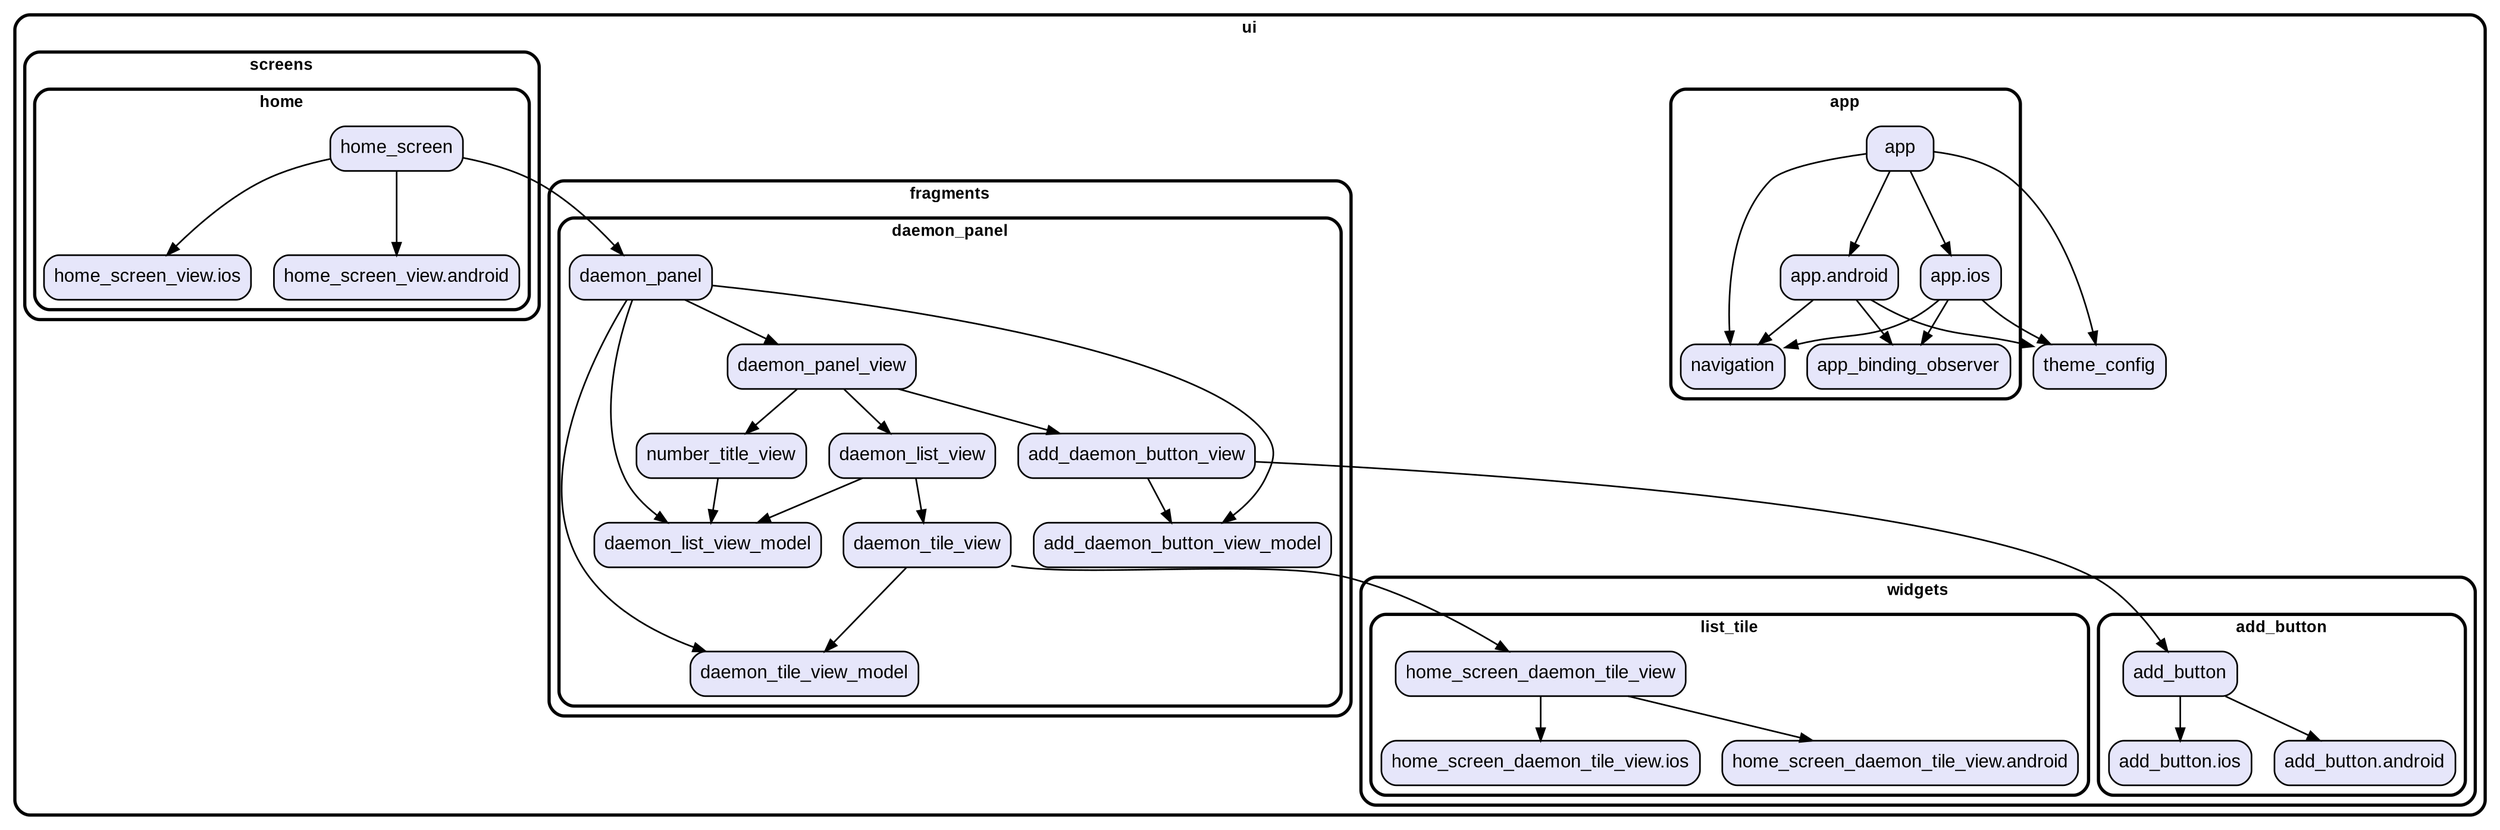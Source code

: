 digraph "" {
  graph [style=rounded fontname="Arial Black" fontsize=13 penwidth=2.6];
  node [shape=rect style="filled,rounded" fontname=Arial fontsize=15 fillcolor=Lavender penwidth=1.3];
  edge [penwidth=1.3];
  "/fragments/daemon_panel/daemon_tile_view.dart" [label="daemon_tile_view"];
  "/fragments/daemon_panel/daemon_list_view.dart" [label="daemon_list_view"];
  "/fragments/daemon_panel/daemon_panel.dart" [label="daemon_panel"];
  "/fragments/daemon_panel/add_daemon_button_view_model.dart" [label="add_daemon_button_view_model"];
  "/fragments/daemon_panel/daemon_tile_view_model.dart" [label="daemon_tile_view_model"];
  "/fragments/daemon_panel/daemon_panel_view.dart" [label="daemon_panel_view"];
  "/fragments/daemon_panel/add_daemon_button_view.dart" [label="add_daemon_button_view"];
  "/fragments/daemon_panel/daemon_list_view_model.dart" [label="daemon_list_view_model"];
  "/fragments/daemon_panel/number_title_view.dart" [label="number_title_view"];
  "/app/app.android.dart" [label="app.android"];
  "/app/app_binding_observer.dart" [label="app_binding_observer"];
  "/app/app.ios.dart" [label="app.ios"];
  "/app/navigation.dart" [label="navigation"];
  "/app/app.dart" [label="app"];
  "/screens/home/home_screen_view.android.dart" [label="home_screen_view.android"];
  "/screens/home/home_screen_view.ios.dart" [label="home_screen_view.ios"];
  "/screens/home/home_screen.dart" [label="home_screen"];
  "/theme_config.dart" [label="theme_config"];
  "/widgets/list_tile/home_screen_daemon_tile_view.ios.dart" [label="home_screen_daemon_tile_view.ios"];
  "/widgets/list_tile/home_screen_daemon_tile_view.android.dart" [label="home_screen_daemon_tile_view.android"];
  "/widgets/list_tile/home_screen_daemon_tile_view.dart" [label="home_screen_daemon_tile_view"];
  "/widgets/add_button/add_button.dart" [label="add_button"];
  "/widgets/add_button/add_button.ios.dart" [label="add_button.ios"];
  "/widgets/add_button/add_button.android.dart" [label="add_button.android"];
  subgraph "cluster~" {
    label="ui";
    "/theme_config.dart";
    subgraph "cluster~/fragments" {
      label="fragments";
      subgraph "cluster~/fragments/daemon_panel" {
        label="daemon_panel";
        "/fragments/daemon_panel/daemon_tile_view.dart";
        "/fragments/daemon_panel/daemon_list_view.dart";
        "/fragments/daemon_panel/daemon_panel.dart";
        "/fragments/daemon_panel/add_daemon_button_view_model.dart";
        "/fragments/daemon_panel/daemon_tile_view_model.dart";
        "/fragments/daemon_panel/daemon_panel_view.dart";
        "/fragments/daemon_panel/add_daemon_button_view.dart";
        "/fragments/daemon_panel/daemon_list_view_model.dart";
        "/fragments/daemon_panel/number_title_view.dart";
      }
    }
    subgraph "cluster~/app" {
      label="app";
      "/app/app.android.dart";
      "/app/app_binding_observer.dart";
      "/app/app.ios.dart";
      "/app/navigation.dart";
      "/app/app.dart";
    }
    subgraph "cluster~/screens" {
      label="screens";
      subgraph "cluster~/screens/home" {
        label="home";
        "/screens/home/home_screen_view.android.dart";
        "/screens/home/home_screen_view.ios.dart";
        "/screens/home/home_screen.dart";
      }
    }
    subgraph "cluster~/widgets" {
      label="widgets";
      subgraph "cluster~/widgets/list_tile" {
        label="list_tile";
        "/widgets/list_tile/home_screen_daemon_tile_view.ios.dart";
        "/widgets/list_tile/home_screen_daemon_tile_view.android.dart";
        "/widgets/list_tile/home_screen_daemon_tile_view.dart";
      }
      subgraph "cluster~/widgets/add_button" {
        label="add_button";
        "/widgets/add_button/add_button.dart";
        "/widgets/add_button/add_button.ios.dart";
        "/widgets/add_button/add_button.android.dart";
      }
    }
  }
  "/fragments/daemon_panel/daemon_tile_view.dart" -> "/fragments/daemon_panel/daemon_tile_view_model.dart";
  "/fragments/daemon_panel/daemon_tile_view.dart" -> "/widgets/list_tile/home_screen_daemon_tile_view.dart";
  "/fragments/daemon_panel/daemon_list_view.dart" -> "/fragments/daemon_panel/daemon_list_view_model.dart";
  "/fragments/daemon_panel/daemon_list_view.dart" -> "/fragments/daemon_panel/daemon_tile_view.dart";
  "/fragments/daemon_panel/daemon_panel.dart" -> "/fragments/daemon_panel/add_daemon_button_view_model.dart";
  "/fragments/daemon_panel/daemon_panel.dart" -> "/fragments/daemon_panel/daemon_list_view_model.dart";
  "/fragments/daemon_panel/daemon_panel.dart" -> "/fragments/daemon_panel/daemon_panel_view.dart";
  "/fragments/daemon_panel/daemon_panel.dart" -> "/fragments/daemon_panel/daemon_tile_view_model.dart";
  "/fragments/daemon_panel/daemon_panel_view.dart" -> "/fragments/daemon_panel/add_daemon_button_view.dart";
  "/fragments/daemon_panel/daemon_panel_view.dart" -> "/fragments/daemon_panel/daemon_list_view.dart";
  "/fragments/daemon_panel/daemon_panel_view.dart" -> "/fragments/daemon_panel/number_title_view.dart";
  "/fragments/daemon_panel/add_daemon_button_view.dart" -> "/widgets/add_button/add_button.dart";
  "/fragments/daemon_panel/add_daemon_button_view.dart" -> "/fragments/daemon_panel/add_daemon_button_view_model.dart";
  "/fragments/daemon_panel/number_title_view.dart" -> "/fragments/daemon_panel/daemon_list_view_model.dart";
  "/app/app.android.dart" -> "/app/app_binding_observer.dart";
  "/app/app.android.dart" -> "/app/navigation.dart";
  "/app/app.android.dart" -> "/theme_config.dart";
  "/app/app.ios.dart" -> "/app/app_binding_observer.dart";
  "/app/app.ios.dart" -> "/app/navigation.dart";
  "/app/app.ios.dart" -> "/theme_config.dart";
  "/app/app.dart" -> "/app/app.android.dart";
  "/app/app.dart" -> "/app/app.ios.dart";
  "/app/app.dart" -> "/app/navigation.dart";
  "/app/app.dart" -> "/theme_config.dart";
  "/screens/home/home_screen.dart" -> "/screens/home/home_screen_view.android.dart";
  "/screens/home/home_screen.dart" -> "/screens/home/home_screen_view.ios.dart";
  "/screens/home/home_screen.dart" -> "/fragments/daemon_panel/daemon_panel.dart";
  "/widgets/list_tile/home_screen_daemon_tile_view.dart" -> "/widgets/list_tile/home_screen_daemon_tile_view.android.dart";
  "/widgets/list_tile/home_screen_daemon_tile_view.dart" -> "/widgets/list_tile/home_screen_daemon_tile_view.ios.dart";
  "/widgets/add_button/add_button.dart" -> "/widgets/add_button/add_button.android.dart";
  "/widgets/add_button/add_button.dart" -> "/widgets/add_button/add_button.ios.dart";
}
